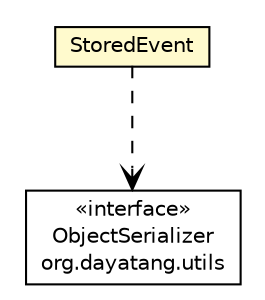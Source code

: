 #!/usr/local/bin/dot
#
# Class diagram 
# Generated by UMLGraph version R5_6_6-8-g8d7759 (http://www.umlgraph.org/)
#

digraph G {
	edge [fontname="Helvetica",fontsize=10,labelfontname="Helvetica",labelfontsize=10];
	node [fontname="Helvetica",fontsize=10,shape=plaintext];
	nodesep=0.25;
	ranksep=0.5;
	// org.dayatang.domain.event.StoredEvent
	c5599 [label=<<table title="org.dayatang.domain.event.StoredEvent" border="0" cellborder="1" cellspacing="0" cellpadding="2" port="p" bgcolor="lemonChiffon" href="./StoredEvent.html">
		<tr><td><table border="0" cellspacing="0" cellpadding="1">
<tr><td align="center" balign="center"> StoredEvent </td></tr>
		</table></td></tr>
		</table>>, URL="./StoredEvent.html", fontname="Helvetica", fontcolor="black", fontsize=10.0];
	// org.dayatang.domain.event.StoredEvent DEPEND org.dayatang.utils.ObjectSerializer
	c5599:p -> c5646:p [taillabel="", label=" "headlabel="", fontname="Helvetica", fontcolor="black", fontsize=10.0, color="black", arrowhead=open, style=dashed];
	// org.dayatang.utils.ObjectSerializer
	c5646 [label=<<table title="org.dayatang.utils.ObjectSerializer" border="0" cellborder="1" cellspacing="0" cellpadding="2" port="p" href="http://java.sun.com/j2se/1.4.2/docs/api/org/dayatang/utils/ObjectSerializer.html">
		<tr><td><table border="0" cellspacing="0" cellpadding="1">
<tr><td align="center" balign="center"> &#171;interface&#187; </td></tr>
<tr><td align="center" balign="center"> ObjectSerializer </td></tr>
<tr><td align="center" balign="center"> org.dayatang.utils </td></tr>
		</table></td></tr>
		</table>>, URL="http://java.sun.com/j2se/1.4.2/docs/api/org/dayatang/utils/ObjectSerializer.html", fontname="Helvetica", fontcolor="black", fontsize=10.0];
}

